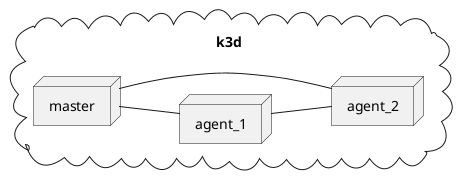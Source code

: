 @startuml
left to right direction
cloud k3d {
  node master
  node agent_1
  node agent_2
}
master -- agent_1
master -- agent_2
agent_1 -- agent_2
@enduml